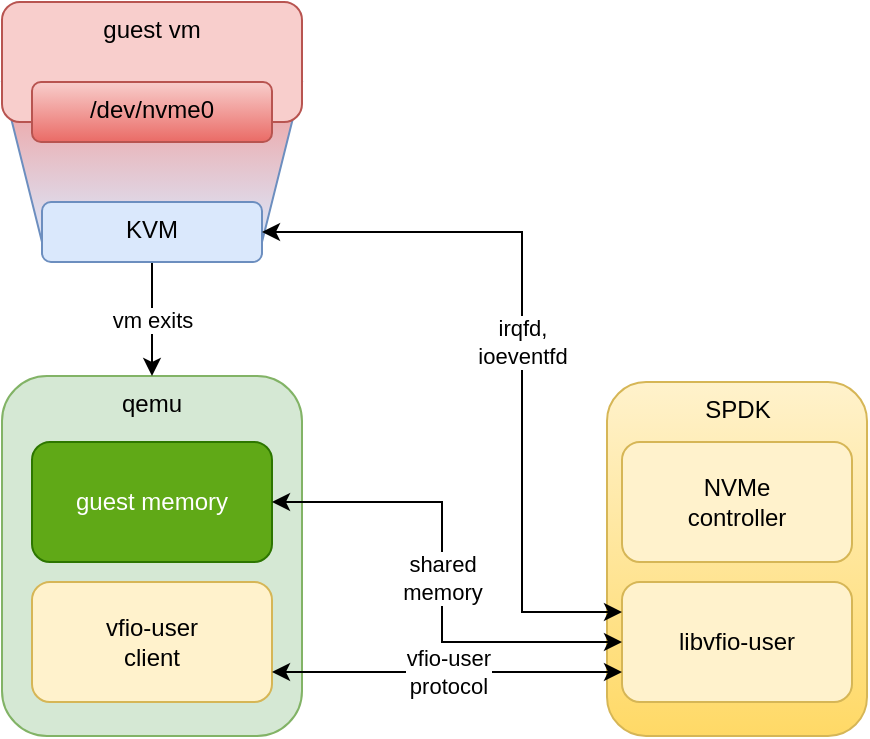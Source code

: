 <mxfile version="28.1.2">
  <diagram name="Page-1" id="QLctNXkrszWB_Fz2Id1d">
    <mxGraphModel dx="1266" dy="687" grid="1" gridSize="10" guides="1" tooltips="1" connect="1" arrows="1" fold="1" page="1" pageScale="1" pageWidth="827" pageHeight="1169" math="0" shadow="0">
      <root>
        <mxCell id="0" />
        <mxCell id="1" parent="0" />
        <mxCell id="nQX1OBV9olwww65JQEtd-22" value="" style="shape=trapezoid;perimeter=trapezoidPerimeter;whiteSpace=wrap;html=1;fixedSize=1;direction=west;fillColor=#dae8fc;strokeColor=#6c8ebf;gradientColor=#F19C99;" vertex="1" parent="1">
          <mxGeometry x="40" y="60" width="150" height="80" as="geometry" />
        </mxCell>
        <mxCell id="nQX1OBV9olwww65JQEtd-1" value="qemu" style="rounded=1;whiteSpace=wrap;html=1;verticalAlign=top;fillColor=#d5e8d4;strokeColor=#82b366;" vertex="1" parent="1">
          <mxGeometry x="40" y="207" width="150" height="180" as="geometry" />
        </mxCell>
        <mxCell id="nQX1OBV9olwww65JQEtd-2" value="guest vm" style="rounded=1;whiteSpace=wrap;html=1;verticalAlign=top;fillColor=#f8cecc;strokeColor=#b85450;" vertex="1" parent="1">
          <mxGeometry x="40" y="20" width="150" height="60" as="geometry" />
        </mxCell>
        <mxCell id="nQX1OBV9olwww65JQEtd-3" value="/dev/nvme0" style="rounded=1;whiteSpace=wrap;html=1;verticalAlign=top;fillColor=#f8cecc;strokeColor=#b85450;gradientColor=#ea6b66;" vertex="1" parent="1">
          <mxGeometry x="55" y="60" width="120" height="30" as="geometry" />
        </mxCell>
        <mxCell id="nQX1OBV9olwww65JQEtd-4" value="&lt;div&gt;vfio-user&lt;/div&gt;&lt;div&gt;client&lt;/div&gt;" style="rounded=1;whiteSpace=wrap;html=1;verticalAlign=middle;fillColor=#fff2cc;strokeColor=#d6b656;" vertex="1" parent="1">
          <mxGeometry x="55" y="310" width="120" height="60" as="geometry" />
        </mxCell>
        <mxCell id="nQX1OBV9olwww65JQEtd-5" value="SPDK" style="rounded=1;whiteSpace=wrap;html=1;verticalAlign=top;fillColor=#fff2cc;gradientColor=#ffd966;strokeColor=#d6b656;" vertex="1" parent="1">
          <mxGeometry x="342.5" y="210" width="130" height="177" as="geometry" />
        </mxCell>
        <mxCell id="nQX1OBV9olwww65JQEtd-6" value="libvfio-user" style="rounded=1;whiteSpace=wrap;html=1;verticalAlign=middle;fillColor=#fff2cc;strokeColor=#d6b656;" vertex="1" parent="1">
          <mxGeometry x="350" y="310" width="115" height="60" as="geometry" />
        </mxCell>
        <mxCell id="nQX1OBV9olwww65JQEtd-17" value="vm exits" style="edgeStyle=orthogonalEdgeStyle;rounded=0;orthogonalLoop=1;jettySize=auto;html=1;exitX=0.5;exitY=1;exitDx=0;exitDy=0;entryX=0.5;entryY=0;entryDx=0;entryDy=0;" edge="1" parent="1" source="nQX1OBV9olwww65JQEtd-8" target="nQX1OBV9olwww65JQEtd-1">
          <mxGeometry relative="1" as="geometry">
            <mxPoint x="230" y="190" as="sourcePoint" />
            <mxPoint x="100" y="640" as="targetPoint" />
            <Array as="points" />
          </mxGeometry>
        </mxCell>
        <mxCell id="nQX1OBV9olwww65JQEtd-8" value="KVM" style="rounded=1;whiteSpace=wrap;html=1;verticalAlign=top;fillColor=#dae8fc;strokeColor=#6c8ebf;" vertex="1" parent="1">
          <mxGeometry x="60" y="120" width="110" height="30" as="geometry" />
        </mxCell>
        <mxCell id="nQX1OBV9olwww65JQEtd-10" value="guest memory" style="rounded=1;whiteSpace=wrap;html=1;verticalAlign=middle;fillColor=#60a917;fontColor=#ffffff;strokeColor=#2D7600;" vertex="1" parent="1">
          <mxGeometry x="55" y="240" width="120" height="60" as="geometry" />
        </mxCell>
        <mxCell id="nQX1OBV9olwww65JQEtd-15" value="&lt;div&gt;shared&lt;/div&gt;&lt;div&gt;memory&lt;/div&gt;" style="edgeStyle=orthogonalEdgeStyle;rounded=0;orthogonalLoop=1;jettySize=auto;html=1;exitX=1;exitY=0.5;exitDx=0;exitDy=0;startArrow=classic;startFill=1;entryX=0;entryY=0.5;entryDx=0;entryDy=0;" edge="1" parent="1" source="nQX1OBV9olwww65JQEtd-10" target="nQX1OBV9olwww65JQEtd-6">
          <mxGeometry relative="1" as="geometry">
            <mxPoint x="340" y="545" as="sourcePoint" />
            <mxPoint x="650" y="470" as="targetPoint" />
            <Array as="points">
              <mxPoint x="260" y="270" />
              <mxPoint x="260" y="340" />
            </Array>
          </mxGeometry>
        </mxCell>
        <mxCell id="nQX1OBV9olwww65JQEtd-16" value="&lt;div&gt;irqfd,&lt;/div&gt;&lt;div&gt;ioeventfd&lt;/div&gt;" style="edgeStyle=orthogonalEdgeStyle;rounded=0;orthogonalLoop=1;jettySize=auto;html=1;exitX=1;exitY=0.5;exitDx=0;exitDy=0;entryX=0;entryY=0.25;entryDx=0;entryDy=0;startArrow=classic;startFill=1;" edge="1" parent="1" source="nQX1OBV9olwww65JQEtd-8" target="nQX1OBV9olwww65JQEtd-6">
          <mxGeometry relative="1" as="geometry">
            <mxPoint x="400" y="455" as="sourcePoint" />
            <mxPoint x="555" y="420" as="targetPoint" />
            <Array as="points">
              <mxPoint x="300" y="135" />
              <mxPoint x="300" y="325" />
            </Array>
          </mxGeometry>
        </mxCell>
        <mxCell id="nQX1OBV9olwww65JQEtd-14" value="&lt;div&gt;vfio-user&lt;/div&gt;&lt;div&gt;protocol&lt;/div&gt;" style="edgeStyle=orthogonalEdgeStyle;rounded=0;orthogonalLoop=1;jettySize=auto;html=1;exitX=1;exitY=0.75;exitDx=0;exitDy=0;entryX=0;entryY=0.75;entryDx=0;entryDy=0;startArrow=classic;startFill=1;" edge="1" parent="1" source="nQX1OBV9olwww65JQEtd-4" target="nQX1OBV9olwww65JQEtd-6">
          <mxGeometry relative="1" as="geometry" />
        </mxCell>
        <mxCell id="nQX1OBV9olwww65JQEtd-20" value="&lt;div&gt;NVMe&lt;/div&gt;&lt;div&gt;controller&lt;/div&gt;" style="rounded=1;whiteSpace=wrap;html=1;verticalAlign=middle;fillColor=#fff2cc;strokeColor=#d6b656;" vertex="1" parent="1">
          <mxGeometry x="350" y="240" width="115" height="60" as="geometry" />
        </mxCell>
      </root>
    </mxGraphModel>
  </diagram>
</mxfile>
